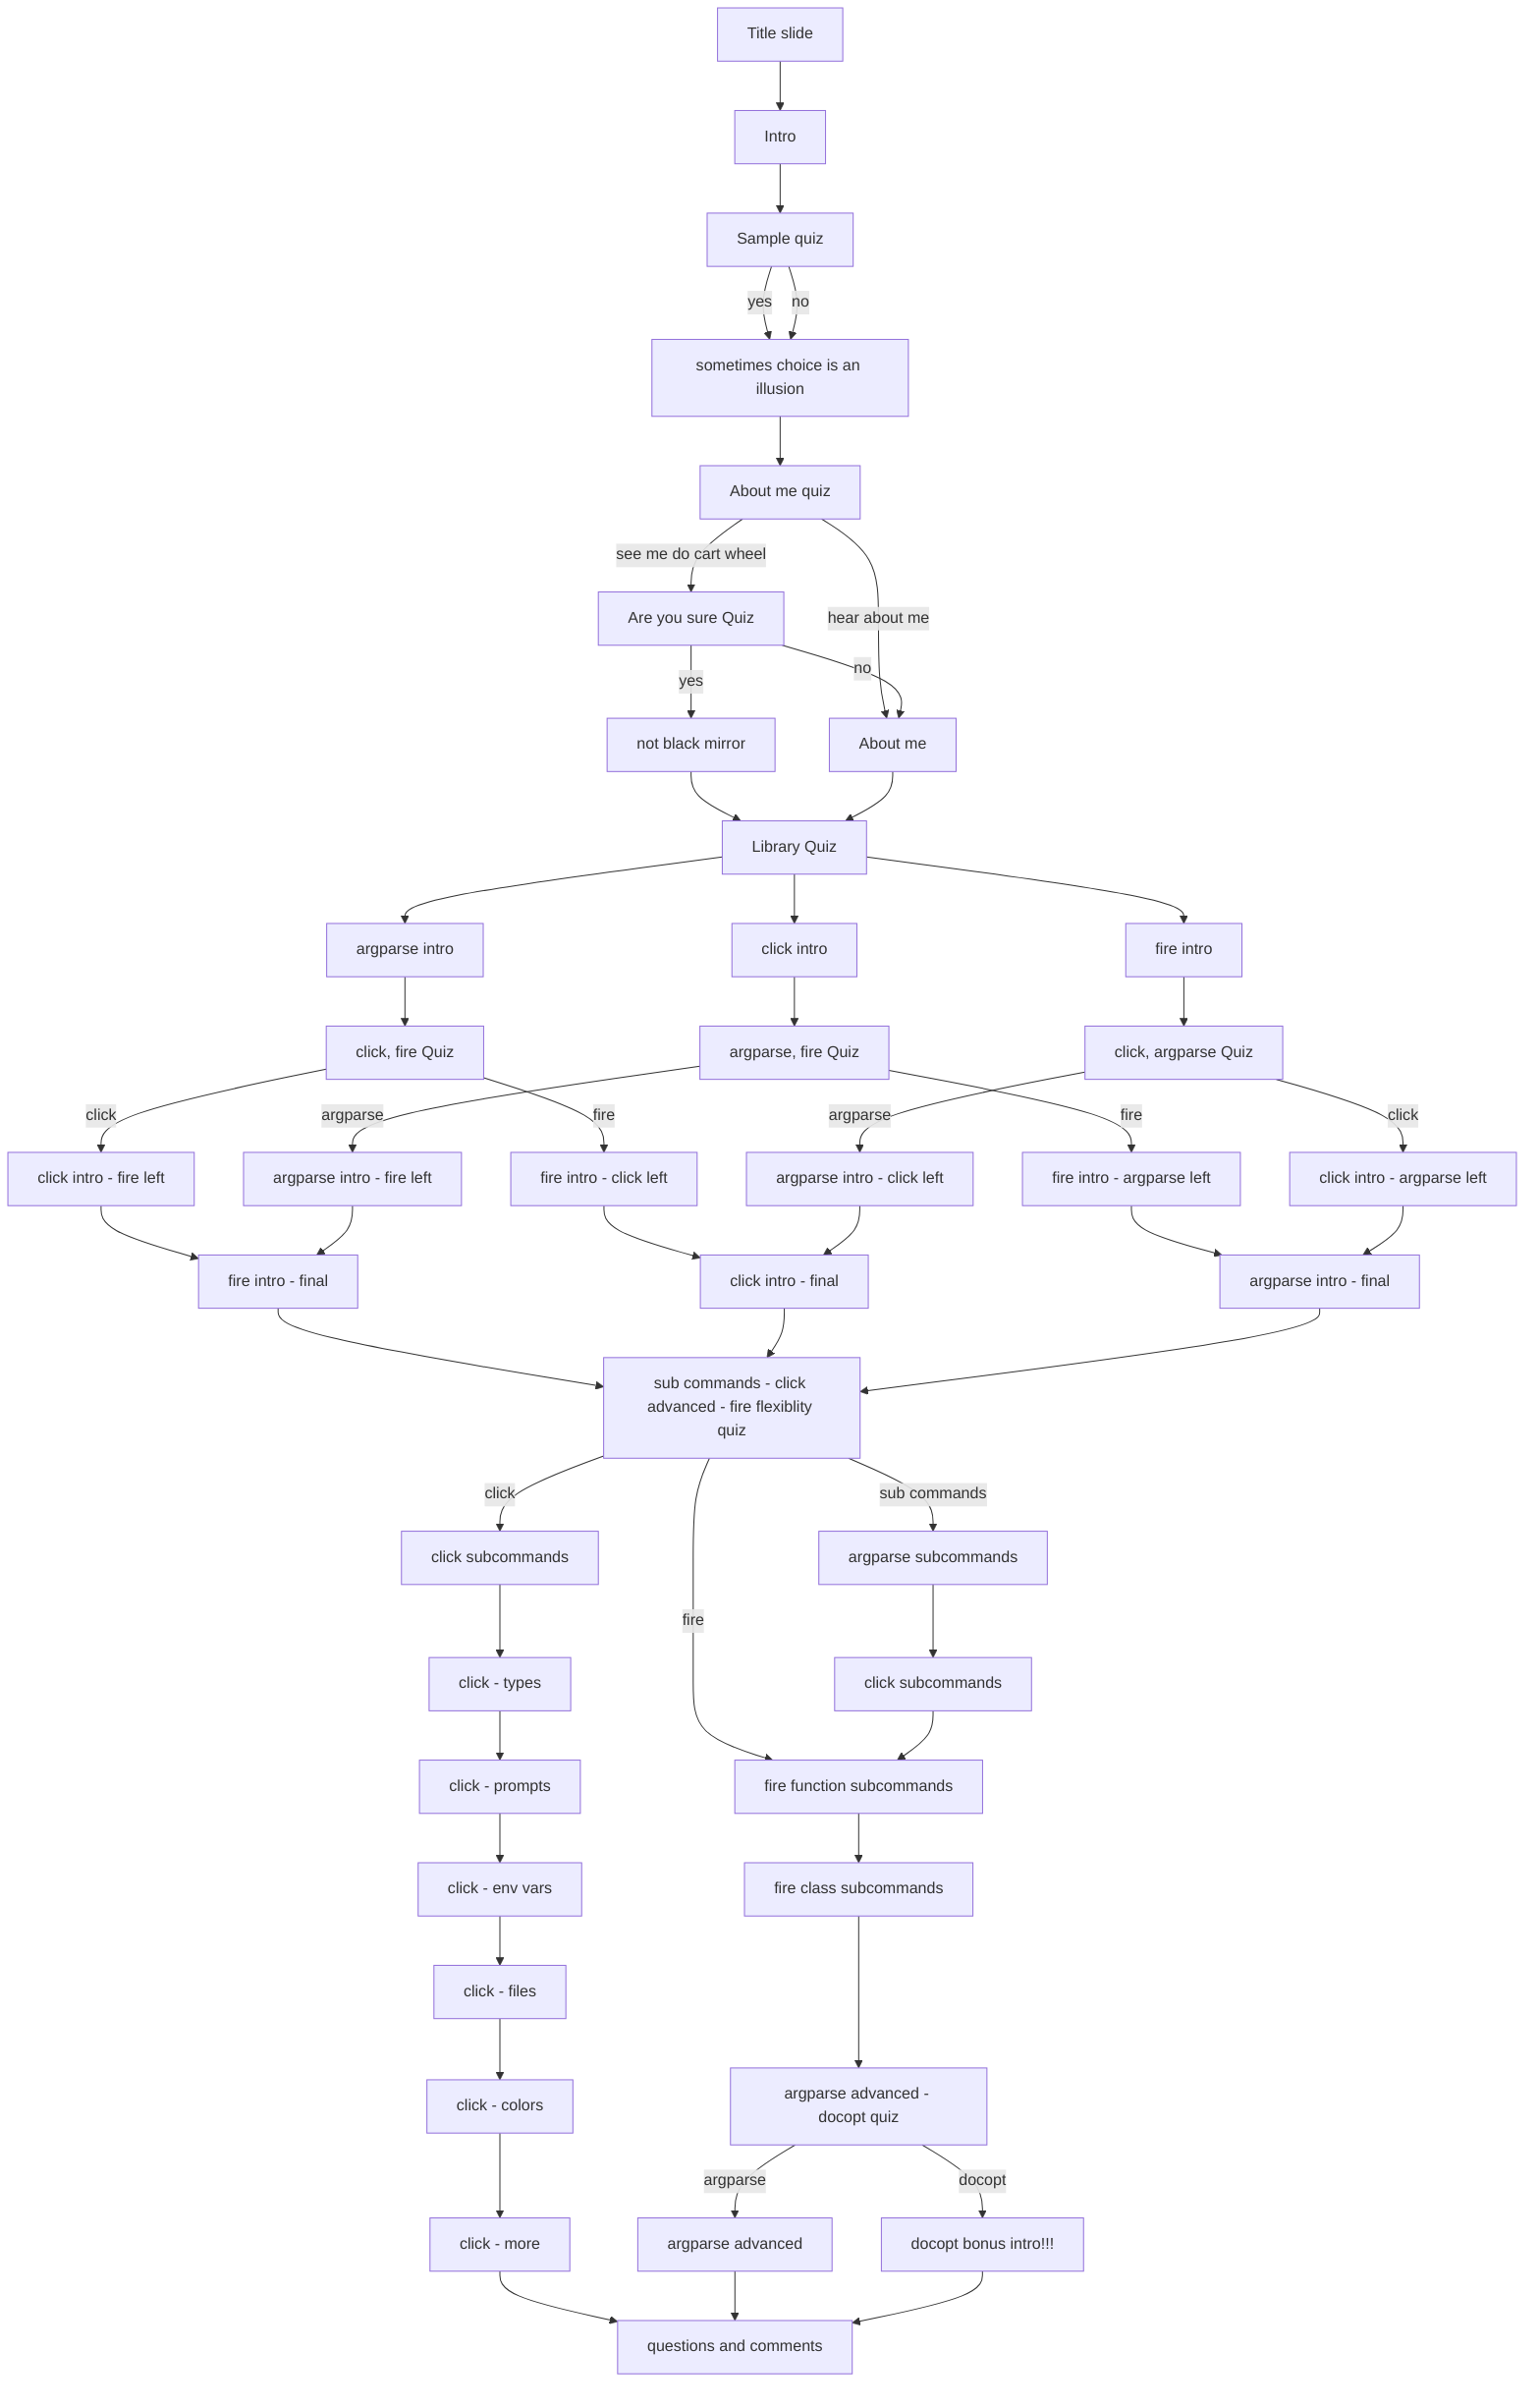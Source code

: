 graph TD
  A[Title slide] --> B[Intro]
  B --> C[Sample quiz]
  C -- yes --> D[sometimes choice is an illusion]
  C -- no --> D
  D --> E[About me quiz]
  E -- hear about me --> F[About me]
  E -- see me do cart wheel --> G[Are you sure Quiz]
  G -- yes --> H[not black mirror]
  G -- no --> F
  H --> I[Library Quiz]
  F --> I
  I --> J[argparse intro]
  I --> K[click intro]
  I --> L[fire intro]
  J --> M[click, fire Quiz]
  K --> N[argparse, fire Quiz]
  L --> O[click, argparse Quiz]
  M -- click --> P[click intro - fire left]
  M -- fire --> Q[fire intro - click left]
  N -- argparse --> R[argparse intro - fire left]
  N -- fire --> S[fire intro - argparse left]
  O -- argparse --> T[argparse intro - click left]
  O -- click --> U[click intro - argparse left]
  P --> V[fire intro - final]
  Q --> W[click intro - final]
  R --> V
  S --> X[argparse intro - final]
  T --> W
  U --> X
  V --> Y[sub commands - click advanced - fire flexiblity quiz]
  W --> Y
  X --> Y
  Y -- sub commands --> Z[argparse subcommands]
  Y -- click --> AA[click subcommands]
  Y -- fire --> AB[fire function subcommands]
  Z --> AC[click subcommands]
  AC --> AB
  AB --> AD[fire class subcommands]
  AA --> AE[click - types]
  AE --> AF[click - prompts]
  AF --> AG[click - env vars]
  AG --> AH[click - files]
  AH --> AI[click - colors]
  AI --> AJ[click - more]
  AJ --> ZZZ[questions and comments]
  AD --> AK[argparse advanced - docopt quiz]
  AK -- argparse --> AL[argparse advanced]
  AK -- docopt --> AM[docopt bonus intro!!!]
  AL --> ZZZ
  AM --> ZZZ
